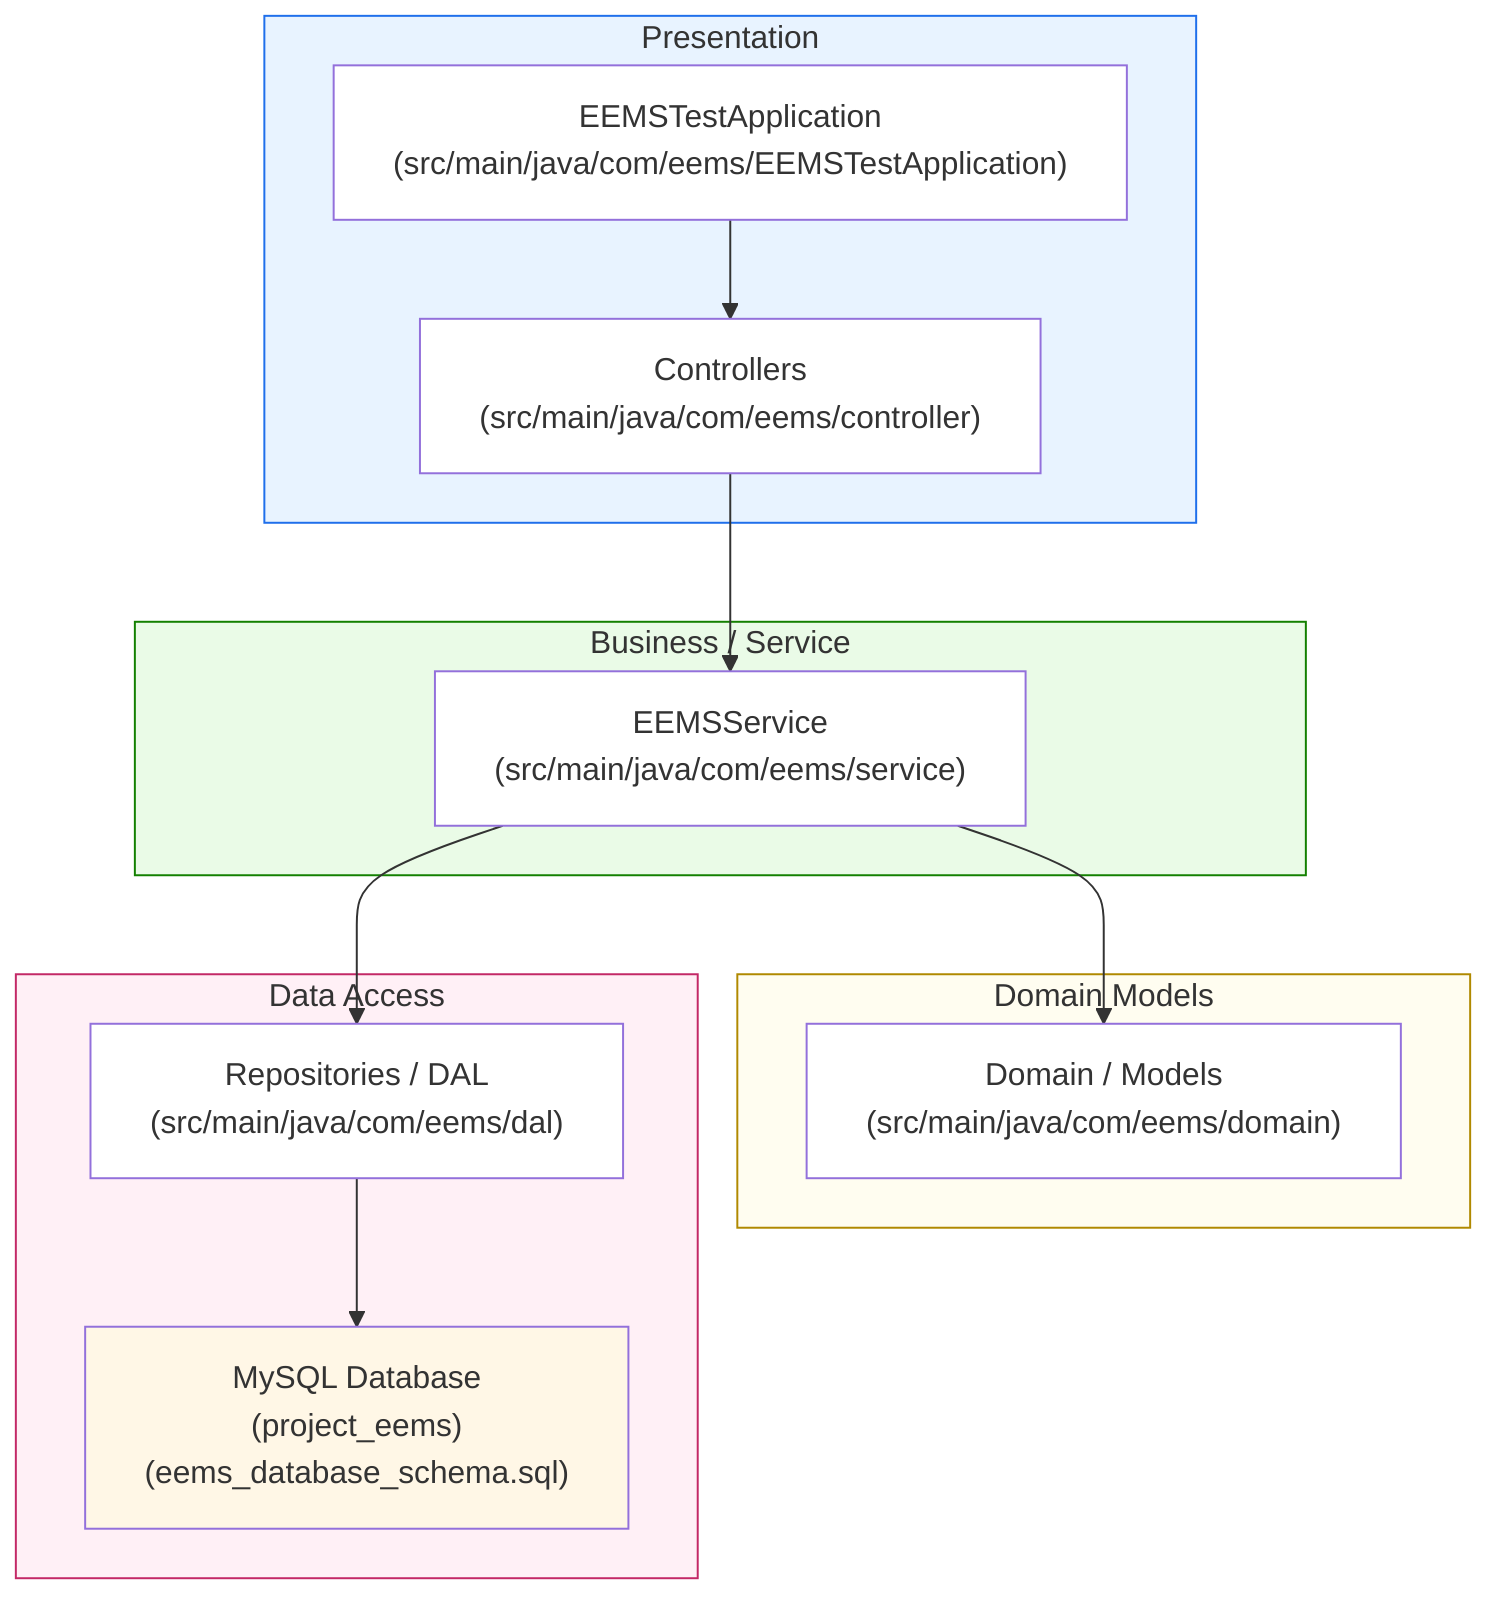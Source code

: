 %% Simplified 4-layer architecture for project_eems
%% Layers: Presentation, Business, Domain, Data Access

flowchart TB
  %% Presentation layer (controllers / app entry)
  subgraph Presentation[Presentation]
    APP["EEMSTestApplication\n(src/main/java/com/eems/EEMSTestApplication)"]
    Controllers["Controllers\n(src/main/java/com/eems/controller)"]
  end

  %% Business layer (service)
  subgraph Business[Business / Service]
    ServiceComp["EEMSService\n(src/main/java/com/eems/service)"]
  end

  %% Domain layer (models)
  subgraph Domain[Domain Models]
    DomainPkg["Domain / Models\n(src/main/java/com/eems/domain)"]
  end

  %% Data Access layer (repositories / DB)
  subgraph DataAccess[Data Access]
    DAL["Repositories / DAL\n(src/main/java/com/eems/dal)"]
    DB["MySQL Database\n(project_eems)\n(eems_database_schema.sql)"]
  end

  %% Flow arrows
  APP --> Controllers
  Controllers --> ServiceComp
  ServiceComp --> DomainPkg
  ServiceComp --> DAL
  DAL --> DB

  %% Visual styles (light)
  style Presentation fill:#e8f3ff,stroke:#1f6feb
  style Business fill:#eafbe7,stroke:#138000
  style Domain fill:#fffdf0,stroke:#b08900
  style DataAccess fill:#fff0f6,stroke:#c32866
  style APP fill:#ffffff
  style Controllers fill:#ffffff
  style ServiceComp fill:#ffffff
  style DomainPkg fill:#ffffff
  style DAL fill:#ffffff
  style DB fill:#fff7e6